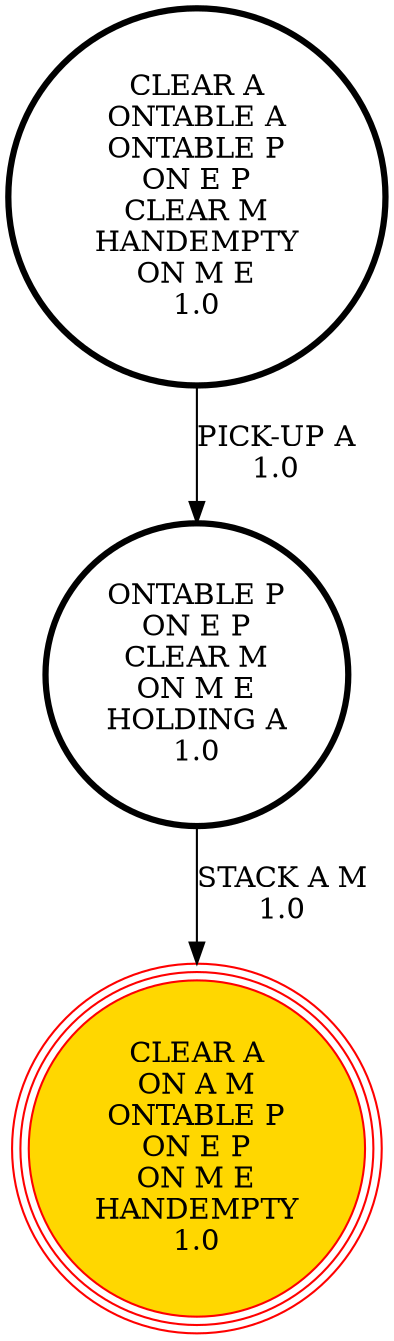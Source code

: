 digraph {
"CLEAR A\nONTABLE A\nONTABLE P\nON E P\nCLEAR M\nHANDEMPTY\nON M E\n1.0\n" -> "ONTABLE P\nON E P\nCLEAR M\nON M E\nHOLDING A\n1.0\n"[label="PICK-UP A\n1.0\n"];
"ONTABLE P\nON E P\nCLEAR M\nON M E\nHOLDING A\n1.0\n" -> "CLEAR A\nON A M\nONTABLE P\nON E P\nON M E\nHANDEMPTY\n1.0\n"[label="STACK A M\n1.0\n"];
"CLEAR A\nON A M\nONTABLE P\nON E P\nON M E\nHANDEMPTY\n1.0\n" [shape=circle, style=filled color=red, fillcolor=gold, peripheries=3];
"CLEAR A\nONTABLE A\nONTABLE P\nON E P\nCLEAR M\nHANDEMPTY\nON M E\n1.0\n" [shape=circle, penwidth=3];
"ONTABLE P\nON E P\nCLEAR M\nON M E\nHOLDING A\n1.0\n" [shape=circle, penwidth=3];
"CLEAR A\nON A M\nONTABLE P\nON E P\nON M E\nHANDEMPTY\n1.0\n" [shape=circle, style=filled color=red, fillcolor=gold, peripheries=3];
}
